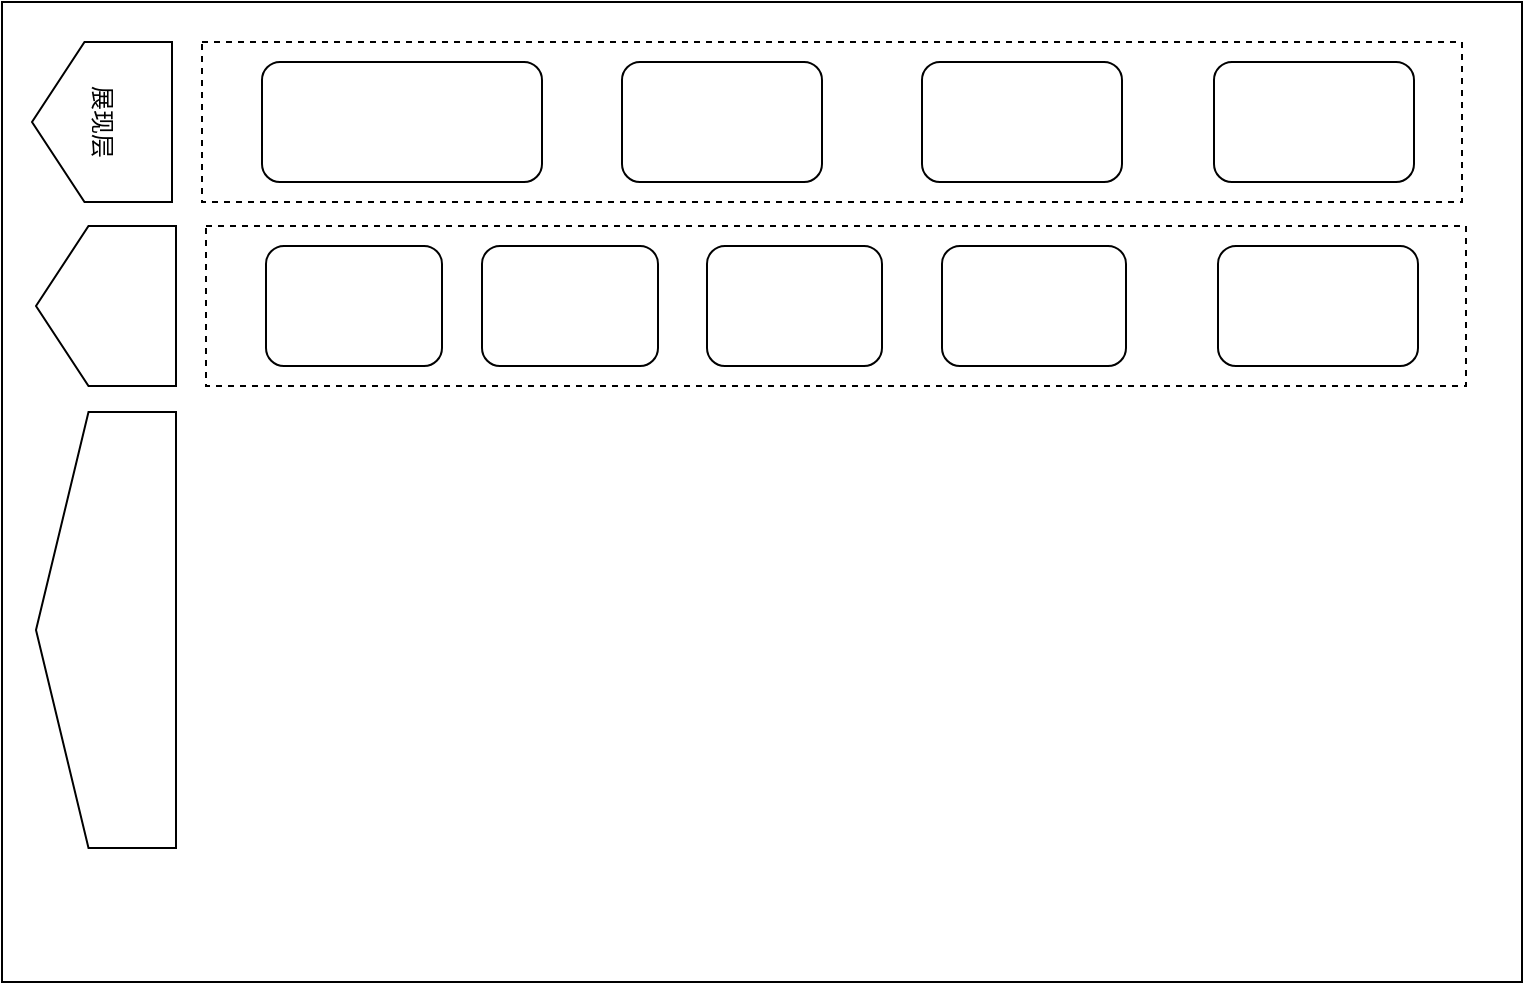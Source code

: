 <mxfile version="14.1.8" type="github">
  <diagram id="n42saWeMV8a7mL2TH7Mh" name="第 1 页">
    <mxGraphModel dx="1024" dy="531" grid="1" gridSize="10" guides="1" tooltips="1" connect="1" arrows="1" fold="1" page="1" pageScale="1" pageWidth="827" pageHeight="1169" math="0" shadow="0">
      <root>
        <mxCell id="0" />
        <mxCell id="1" parent="0" />
        <mxCell id="4RYWUwDIcnNMAho6Nq_H-1" value="" style="rounded=0;whiteSpace=wrap;html=1;" parent="1" vertex="1">
          <mxGeometry x="20" y="50" width="760" height="490" as="geometry" />
        </mxCell>
        <mxCell id="4RYWUwDIcnNMAho6Nq_H-4" value="展现层" style="shape=offPageConnector;whiteSpace=wrap;html=1;rotation=90;" parent="1" vertex="1">
          <mxGeometry x="30" y="75" width="80" height="70" as="geometry" />
        </mxCell>
        <mxCell id="4RYWUwDIcnNMAho6Nq_H-5" value="" style="rounded=0;whiteSpace=wrap;html=1;dashed=1;" parent="1" vertex="1">
          <mxGeometry x="120" y="70" width="630" height="80" as="geometry" />
        </mxCell>
        <mxCell id="4RYWUwDIcnNMAho6Nq_H-6" value="" style="rounded=1;whiteSpace=wrap;html=1;" parent="1" vertex="1">
          <mxGeometry x="150" y="80" width="140" height="60" as="geometry" />
        </mxCell>
        <mxCell id="4RYWUwDIcnNMAho6Nq_H-7" value="" style="rounded=1;whiteSpace=wrap;html=1;" parent="1" vertex="1">
          <mxGeometry x="330" y="80" width="100" height="60" as="geometry" />
        </mxCell>
        <mxCell id="4RYWUwDIcnNMAho6Nq_H-9" value="" style="rounded=1;whiteSpace=wrap;html=1;" parent="1" vertex="1">
          <mxGeometry x="480" y="80" width="100" height="60" as="geometry" />
        </mxCell>
        <mxCell id="4RYWUwDIcnNMAho6Nq_H-11" value="" style="rounded=1;whiteSpace=wrap;html=1;" parent="1" vertex="1">
          <mxGeometry x="626" y="80" width="100" height="60" as="geometry" />
        </mxCell>
        <mxCell id="jLrJoatQBku6TlaXpZyy-2" value="" style="shape=offPageConnector;whiteSpace=wrap;html=1;rotation=90;" vertex="1" parent="1">
          <mxGeometry x="32" y="167" width="80" height="70" as="geometry" />
        </mxCell>
        <mxCell id="jLrJoatQBku6TlaXpZyy-3" value="" style="rounded=0;whiteSpace=wrap;html=1;dashed=1;" vertex="1" parent="1">
          <mxGeometry x="122" y="162" width="630" height="80" as="geometry" />
        </mxCell>
        <mxCell id="jLrJoatQBku6TlaXpZyy-4" value="" style="rounded=1;whiteSpace=wrap;html=1;" vertex="1" parent="1">
          <mxGeometry x="152" y="172" width="88" height="60" as="geometry" />
        </mxCell>
        <mxCell id="jLrJoatQBku6TlaXpZyy-5" value="" style="rounded=1;whiteSpace=wrap;html=1;" vertex="1" parent="1">
          <mxGeometry x="372.5" y="172" width="87.5" height="60" as="geometry" />
        </mxCell>
        <mxCell id="jLrJoatQBku6TlaXpZyy-6" value="" style="rounded=1;whiteSpace=wrap;html=1;" vertex="1" parent="1">
          <mxGeometry x="490" y="172" width="92" height="60" as="geometry" />
        </mxCell>
        <mxCell id="jLrJoatQBku6TlaXpZyy-7" value="" style="rounded=1;whiteSpace=wrap;html=1;" vertex="1" parent="1">
          <mxGeometry x="628" y="172" width="100" height="60" as="geometry" />
        </mxCell>
        <mxCell id="jLrJoatQBku6TlaXpZyy-8" value="" style="rounded=1;whiteSpace=wrap;html=1;" vertex="1" parent="1">
          <mxGeometry x="260" y="172" width="88" height="60" as="geometry" />
        </mxCell>
        <mxCell id="jLrJoatQBku6TlaXpZyy-9" value="" style="shape=offPageConnector;whiteSpace=wrap;html=1;rotation=90;" vertex="1" parent="1">
          <mxGeometry x="-37" y="329" width="218" height="70" as="geometry" />
        </mxCell>
      </root>
    </mxGraphModel>
  </diagram>
</mxfile>
